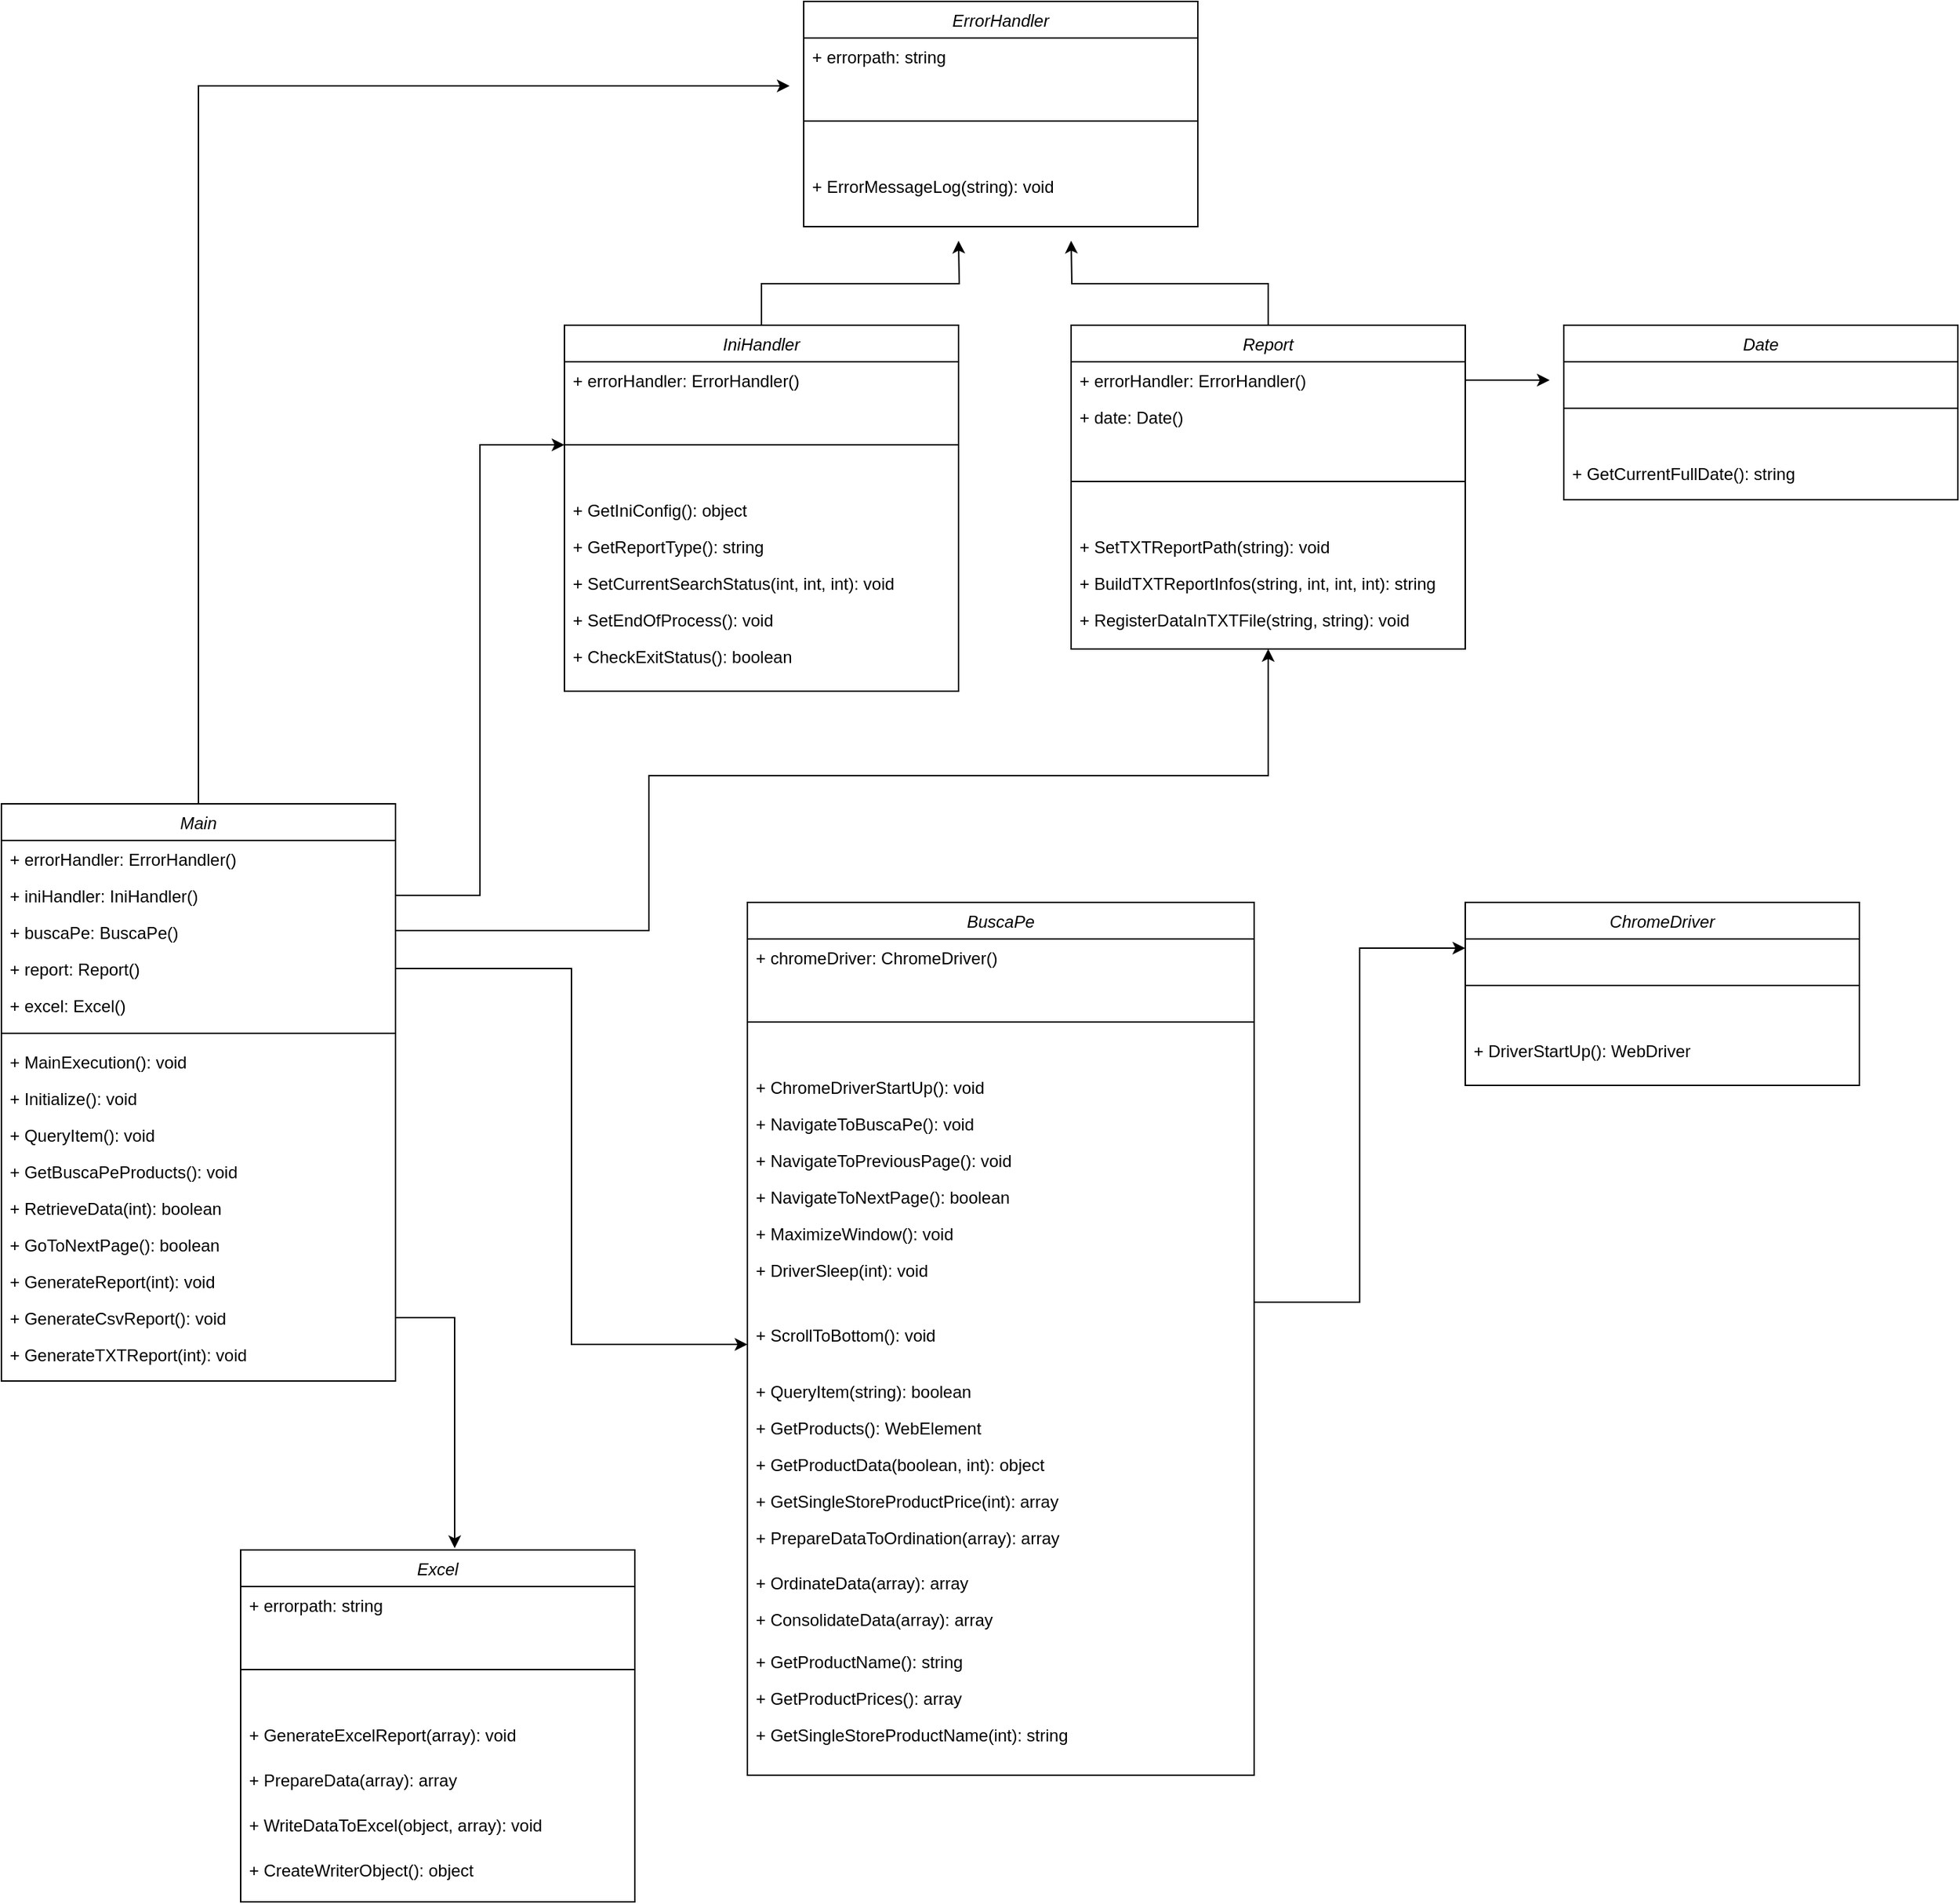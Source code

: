 <mxfile version="13.1.9" type="device"><diagram id="C5RBs43oDa-KdzZeNtuy" name="Page-1"><mxGraphModel dx="2595" dy="2619" grid="1" gridSize="10" guides="1" tooltips="1" connect="1" arrows="1" fold="1" page="1" pageScale="1" pageWidth="827" pageHeight="1169" math="0" shadow="0"><root><mxCell id="WIyWlLk6GJQsqaUBKTNV-0"/><mxCell id="WIyWlLk6GJQsqaUBKTNV-1" parent="WIyWlLk6GJQsqaUBKTNV-0"/><mxCell id="MQsZaG9C1aHWsc1k3Ejh-98" style="edgeStyle=orthogonalEdgeStyle;rounded=0;orthogonalLoop=1;jettySize=auto;html=1;" edge="1" parent="WIyWlLk6GJQsqaUBKTNV-1" source="zkfFHV4jXpPFQw0GAbJ--0"><mxGeometry relative="1" as="geometry"><mxPoint x="580" y="-420" as="targetPoint"/><Array as="points"><mxPoint x="160" y="-420"/></Array></mxGeometry></mxCell><mxCell id="zkfFHV4jXpPFQw0GAbJ--0" value="Main" style="swimlane;fontStyle=2;align=center;verticalAlign=top;childLayout=stackLayout;horizontal=1;startSize=26;horizontalStack=0;resizeParent=1;resizeLast=0;collapsible=1;marginBottom=0;rounded=0;shadow=0;strokeWidth=1;" parent="WIyWlLk6GJQsqaUBKTNV-1" vertex="1"><mxGeometry x="20" y="90" width="280" height="410" as="geometry"><mxRectangle x="20" y="90" width="160" height="26" as="alternateBounds"/></mxGeometry></mxCell><mxCell id="zkfFHV4jXpPFQw0GAbJ--1" value="+ errorHandler: ErrorHandler()" style="text;align=left;verticalAlign=top;spacingLeft=4;spacingRight=4;overflow=hidden;rotatable=0;points=[[0,0.5],[1,0.5]];portConstraint=eastwest;" parent="zkfFHV4jXpPFQw0GAbJ--0" vertex="1"><mxGeometry y="26" width="280" height="26" as="geometry"/></mxCell><mxCell id="zkfFHV4jXpPFQw0GAbJ--2" value="+ iniHandler: IniHandler()" style="text;align=left;verticalAlign=top;spacingLeft=4;spacingRight=4;overflow=hidden;rotatable=0;points=[[0,0.5],[1,0.5]];portConstraint=eastwest;rounded=0;shadow=0;html=0;" parent="zkfFHV4jXpPFQw0GAbJ--0" vertex="1"><mxGeometry y="52" width="280" height="26" as="geometry"/></mxCell><mxCell id="zkfFHV4jXpPFQw0GAbJ--3" value="+ buscaPe: BuscaPe()" style="text;align=left;verticalAlign=top;spacingLeft=4;spacingRight=4;overflow=hidden;rotatable=0;points=[[0,0.5],[1,0.5]];portConstraint=eastwest;rounded=0;shadow=0;html=0;" parent="zkfFHV4jXpPFQw0GAbJ--0" vertex="1"><mxGeometry y="78" width="280" height="26" as="geometry"/></mxCell><mxCell id="MQsZaG9C1aHWsc1k3Ejh-3" value="+ report: Report()" style="text;align=left;verticalAlign=top;spacingLeft=4;spacingRight=4;overflow=hidden;rotatable=0;points=[[0,0.5],[1,0.5]];portConstraint=eastwest;rounded=0;shadow=0;html=0;" vertex="1" parent="zkfFHV4jXpPFQw0GAbJ--0"><mxGeometry y="104" width="280" height="26" as="geometry"/></mxCell><mxCell id="zkfFHV4jXpPFQw0GAbJ--4" value="" style="line;html=1;strokeWidth=1;align=left;verticalAlign=middle;spacingTop=-1;spacingLeft=3;spacingRight=3;rotatable=0;labelPosition=right;points=[];portConstraint=eastwest;" parent="zkfFHV4jXpPFQw0GAbJ--0" vertex="1"><mxGeometry y="130" width="280" height="66" as="geometry"/></mxCell><mxCell id="MQsZaG9C1aHWsc1k3Ejh-12" value="+ Initialize(): void" style="text;align=left;verticalAlign=top;spacingLeft=4;spacingRight=4;overflow=hidden;rotatable=0;points=[[0,0.5],[1,0.5]];portConstraint=eastwest;rounded=0;shadow=0;html=0;" vertex="1" parent="zkfFHV4jXpPFQw0GAbJ--0"><mxGeometry y="196" width="280" height="26" as="geometry"/></mxCell><mxCell id="MQsZaG9C1aHWsc1k3Ejh-13" value="+ QueryItem(): void" style="text;align=left;verticalAlign=top;spacingLeft=4;spacingRight=4;overflow=hidden;rotatable=0;points=[[0,0.5],[1,0.5]];portConstraint=eastwest;rounded=0;shadow=0;html=0;" vertex="1" parent="zkfFHV4jXpPFQw0GAbJ--0"><mxGeometry y="222" width="280" height="26" as="geometry"/></mxCell><mxCell id="MQsZaG9C1aHWsc1k3Ejh-14" value="+ GetBuscaPeProducts(): void" style="text;align=left;verticalAlign=top;spacingLeft=4;spacingRight=4;overflow=hidden;rotatable=0;points=[[0,0.5],[1,0.5]];portConstraint=eastwest;rounded=0;shadow=0;html=0;" vertex="1" parent="zkfFHV4jXpPFQw0GAbJ--0"><mxGeometry y="248" width="280" height="26" as="geometry"/></mxCell><mxCell id="MQsZaG9C1aHWsc1k3Ejh-16" value="+ RetrieveData(int): boolean" style="text;align=left;verticalAlign=top;spacingLeft=4;spacingRight=4;overflow=hidden;rotatable=0;points=[[0,0.5],[1,0.5]];portConstraint=eastwest;rounded=0;shadow=0;html=0;" vertex="1" parent="zkfFHV4jXpPFQw0GAbJ--0"><mxGeometry y="274" width="280" height="26" as="geometry"/></mxCell><mxCell id="MQsZaG9C1aHWsc1k3Ejh-17" value="+ GoToNextPage(): boolean" style="text;align=left;verticalAlign=top;spacingLeft=4;spacingRight=4;overflow=hidden;rotatable=0;points=[[0,0.5],[1,0.5]];portConstraint=eastwest;rounded=0;shadow=0;html=0;" vertex="1" parent="zkfFHV4jXpPFQw0GAbJ--0"><mxGeometry y="300" width="280" height="26" as="geometry"/></mxCell><mxCell id="MQsZaG9C1aHWsc1k3Ejh-19" value="+ GenerateReport(int): void" style="text;align=left;verticalAlign=top;spacingLeft=4;spacingRight=4;overflow=hidden;rotatable=0;points=[[0,0.5],[1,0.5]];portConstraint=eastwest;rounded=0;shadow=0;html=0;" vertex="1" parent="zkfFHV4jXpPFQw0GAbJ--0"><mxGeometry y="326" width="280" height="26" as="geometry"/></mxCell><mxCell id="MQsZaG9C1aHWsc1k3Ejh-20" value="+ GenerateCsvReport(): void" style="text;align=left;verticalAlign=top;spacingLeft=4;spacingRight=4;overflow=hidden;rotatable=0;points=[[0,0.5],[1,0.5]];portConstraint=eastwest;rounded=0;shadow=0;html=0;" vertex="1" parent="zkfFHV4jXpPFQw0GAbJ--0"><mxGeometry y="352" width="280" height="26" as="geometry"/></mxCell><mxCell id="MQsZaG9C1aHWsc1k3Ejh-21" value="+ GenerateTXTReport(int): void" style="text;align=left;verticalAlign=top;spacingLeft=4;spacingRight=4;overflow=hidden;rotatable=0;points=[[0,0.5],[1,0.5]];portConstraint=eastwest;rounded=0;shadow=0;html=0;" vertex="1" parent="zkfFHV4jXpPFQw0GAbJ--0"><mxGeometry y="378" width="280" height="26" as="geometry"/></mxCell><mxCell id="MQsZaG9C1aHWsc1k3Ejh-4" value="+ excel: Excel()" style="text;align=left;verticalAlign=top;spacingLeft=4;spacingRight=4;overflow=hidden;rotatable=0;points=[[0,0.5],[1,0.5]];portConstraint=eastwest;rounded=0;shadow=0;html=0;" vertex="1" parent="WIyWlLk6GJQsqaUBKTNV-1"><mxGeometry x="20" y="220" width="220" height="26" as="geometry"/></mxCell><mxCell id="MQsZaG9C1aHWsc1k3Ejh-5" value="+ MainExecution(): void" style="text;align=left;verticalAlign=top;spacingLeft=4;spacingRight=4;overflow=hidden;rotatable=0;points=[[0,0.5],[1,0.5]];portConstraint=eastwest;rounded=0;shadow=0;html=0;" vertex="1" parent="WIyWlLk6GJQsqaUBKTNV-1"><mxGeometry x="20" y="260" width="220" height="26" as="geometry"/></mxCell><mxCell id="MQsZaG9C1aHWsc1k3Ejh-72" value="+ OrdinateData(array): array" style="text;align=left;verticalAlign=top;spacingLeft=4;spacingRight=4;overflow=hidden;rotatable=0;points=[[0,0.5],[1,0.5]];portConstraint=eastwest;rounded=0;shadow=0;html=0;" vertex="1" parent="WIyWlLk6GJQsqaUBKTNV-1"><mxGeometry x="550" y="630" width="360" height="26" as="geometry"/></mxCell><mxCell id="MQsZaG9C1aHWsc1k3Ejh-76" value="+ GetSingleStoreProductPrice(int): array" style="text;align=left;verticalAlign=top;spacingLeft=4;spacingRight=4;overflow=hidden;rotatable=0;points=[[0,0.5],[1,0.5]];portConstraint=eastwest;rounded=0;shadow=0;html=0;" vertex="1" parent="WIyWlLk6GJQsqaUBKTNV-1"><mxGeometry x="550" y="572" width="360" height="26" as="geometry"/></mxCell><mxCell id="MQsZaG9C1aHWsc1k3Ejh-77" value="+ PrepareDataToOrdination(array): array" style="text;align=left;verticalAlign=top;spacingLeft=4;spacingRight=4;overflow=hidden;rotatable=0;points=[[0,0.5],[1,0.5]];portConstraint=eastwest;rounded=0;shadow=0;html=0;" vertex="1" parent="WIyWlLk6GJQsqaUBKTNV-1"><mxGeometry x="550" y="598" width="360" height="26" as="geometry"/></mxCell><mxCell id="MQsZaG9C1aHWsc1k3Ejh-79" value="+ ConsolidateData(array): array" style="text;align=left;verticalAlign=top;spacingLeft=4;spacingRight=4;overflow=hidden;rotatable=0;points=[[0,0.5],[1,0.5]];portConstraint=eastwest;rounded=0;shadow=0;html=0;" vertex="1" parent="WIyWlLk6GJQsqaUBKTNV-1"><mxGeometry x="550" y="656" width="360" height="26" as="geometry"/></mxCell><mxCell id="MQsZaG9C1aHWsc1k3Ejh-99" style="edgeStyle=orthogonalEdgeStyle;rounded=0;orthogonalLoop=1;jettySize=auto;html=1;" edge="1" parent="WIyWlLk6GJQsqaUBKTNV-1" source="MQsZaG9C1aHWsc1k3Ejh-36"><mxGeometry relative="1" as="geometry"><mxPoint x="700" y="-310" as="targetPoint"/></mxGeometry></mxCell><mxCell id="MQsZaG9C1aHWsc1k3Ejh-36" value="IniHandler" style="swimlane;fontStyle=2;align=center;verticalAlign=top;childLayout=stackLayout;horizontal=1;startSize=26;horizontalStack=0;resizeParent=1;resizeLast=0;collapsible=1;marginBottom=0;rounded=0;shadow=0;strokeWidth=1;" vertex="1" parent="WIyWlLk6GJQsqaUBKTNV-1"><mxGeometry x="420" y="-250" width="280" height="260" as="geometry"><mxRectangle x="20" y="90" width="160" height="26" as="alternateBounds"/></mxGeometry></mxCell><mxCell id="MQsZaG9C1aHWsc1k3Ejh-37" value="+ errorHandler: ErrorHandler()" style="text;align=left;verticalAlign=top;spacingLeft=4;spacingRight=4;overflow=hidden;rotatable=0;points=[[0,0.5],[1,0.5]];portConstraint=eastwest;" vertex="1" parent="MQsZaG9C1aHWsc1k3Ejh-36"><mxGeometry y="26" width="280" height="26" as="geometry"/></mxCell><mxCell id="MQsZaG9C1aHWsc1k3Ejh-38" value="" style="line;html=1;strokeWidth=1;align=left;verticalAlign=middle;spacingTop=-1;spacingLeft=3;spacingRight=3;rotatable=0;labelPosition=right;points=[];portConstraint=eastwest;" vertex="1" parent="MQsZaG9C1aHWsc1k3Ejh-36"><mxGeometry y="52" width="280" height="66" as="geometry"/></mxCell><mxCell id="MQsZaG9C1aHWsc1k3Ejh-39" value="+ GetIniConfig(): object" style="text;align=left;verticalAlign=top;spacingLeft=4;spacingRight=4;overflow=hidden;rotatable=0;points=[[0,0.5],[1,0.5]];portConstraint=eastwest;rounded=0;shadow=0;html=0;" vertex="1" parent="MQsZaG9C1aHWsc1k3Ejh-36"><mxGeometry y="118" width="280" height="26" as="geometry"/></mxCell><mxCell id="MQsZaG9C1aHWsc1k3Ejh-40" value="+ GetReportType(): string" style="text;align=left;verticalAlign=top;spacingLeft=4;spacingRight=4;overflow=hidden;rotatable=0;points=[[0,0.5],[1,0.5]];portConstraint=eastwest;rounded=0;shadow=0;html=0;" vertex="1" parent="MQsZaG9C1aHWsc1k3Ejh-36"><mxGeometry y="144" width="280" height="26" as="geometry"/></mxCell><mxCell id="MQsZaG9C1aHWsc1k3Ejh-41" value="+ SetCurrentSearchStatus(int, int, int): void" style="text;align=left;verticalAlign=top;spacingLeft=4;spacingRight=4;overflow=hidden;rotatable=0;points=[[0,0.5],[1,0.5]];portConstraint=eastwest;rounded=0;shadow=0;html=0;" vertex="1" parent="MQsZaG9C1aHWsc1k3Ejh-36"><mxGeometry y="170" width="280" height="26" as="geometry"/></mxCell><mxCell id="MQsZaG9C1aHWsc1k3Ejh-43" value="+ SetEndOfProcess(): void" style="text;align=left;verticalAlign=top;spacingLeft=4;spacingRight=4;overflow=hidden;rotatable=0;points=[[0,0.5],[1,0.5]];portConstraint=eastwest;rounded=0;shadow=0;html=0;" vertex="1" parent="MQsZaG9C1aHWsc1k3Ejh-36"><mxGeometry y="196" width="280" height="26" as="geometry"/></mxCell><mxCell id="MQsZaG9C1aHWsc1k3Ejh-42" value="+ CheckExitStatus(): boolean" style="text;align=left;verticalAlign=top;spacingLeft=4;spacingRight=4;overflow=hidden;rotatable=0;points=[[0,0.5],[1,0.5]];portConstraint=eastwest;rounded=0;shadow=0;html=0;" vertex="1" parent="MQsZaG9C1aHWsc1k3Ejh-36"><mxGeometry y="222" width="280" height="26" as="geometry"/></mxCell><mxCell id="MQsZaG9C1aHWsc1k3Ejh-22" value="ErrorHandler" style="swimlane;fontStyle=2;align=center;verticalAlign=top;childLayout=stackLayout;horizontal=1;startSize=26;horizontalStack=0;resizeParent=1;resizeLast=0;collapsible=1;marginBottom=0;rounded=0;shadow=0;strokeWidth=1;" vertex="1" parent="WIyWlLk6GJQsqaUBKTNV-1"><mxGeometry x="590" y="-480" width="280" height="160" as="geometry"><mxRectangle x="20" y="90" width="160" height="26" as="alternateBounds"/></mxGeometry></mxCell><mxCell id="MQsZaG9C1aHWsc1k3Ejh-23" value="+ errorpath: string" style="text;align=left;verticalAlign=top;spacingLeft=4;spacingRight=4;overflow=hidden;rotatable=0;points=[[0,0.5],[1,0.5]];portConstraint=eastwest;" vertex="1" parent="MQsZaG9C1aHWsc1k3Ejh-22"><mxGeometry y="26" width="280" height="26" as="geometry"/></mxCell><mxCell id="MQsZaG9C1aHWsc1k3Ejh-27" value="" style="line;html=1;strokeWidth=1;align=left;verticalAlign=middle;spacingTop=-1;spacingLeft=3;spacingRight=3;rotatable=0;labelPosition=right;points=[];portConstraint=eastwest;" vertex="1" parent="MQsZaG9C1aHWsc1k3Ejh-22"><mxGeometry y="52" width="280" height="66" as="geometry"/></mxCell><mxCell id="MQsZaG9C1aHWsc1k3Ejh-28" value="+ ErrorMessageLog(string): void" style="text;align=left;verticalAlign=top;spacingLeft=4;spacingRight=4;overflow=hidden;rotatable=0;points=[[0,0.5],[1,0.5]];portConstraint=eastwest;rounded=0;shadow=0;html=0;" vertex="1" parent="MQsZaG9C1aHWsc1k3Ejh-22"><mxGeometry y="118" width="280" height="26" as="geometry"/></mxCell><mxCell id="MQsZaG9C1aHWsc1k3Ejh-60" value="BuscaPe" style="swimlane;fontStyle=2;align=center;verticalAlign=top;childLayout=stackLayout;horizontal=1;startSize=26;horizontalStack=0;resizeParent=1;resizeLast=0;collapsible=1;marginBottom=0;rounded=0;shadow=0;strokeWidth=1;" vertex="1" parent="WIyWlLk6GJQsqaUBKTNV-1"><mxGeometry x="550" y="160" width="360" height="620" as="geometry"><mxRectangle x="20" y="90" width="160" height="26" as="alternateBounds"/></mxGeometry></mxCell><mxCell id="MQsZaG9C1aHWsc1k3Ejh-61" value="+ chromeDriver: ChromeDriver()" style="text;align=left;verticalAlign=top;spacingLeft=4;spacingRight=4;overflow=hidden;rotatable=0;points=[[0,0.5],[1,0.5]];portConstraint=eastwest;" vertex="1" parent="MQsZaG9C1aHWsc1k3Ejh-60"><mxGeometry y="26" width="360" height="26" as="geometry"/></mxCell><mxCell id="MQsZaG9C1aHWsc1k3Ejh-62" value="" style="line;html=1;strokeWidth=1;align=left;verticalAlign=middle;spacingTop=-1;spacingLeft=3;spacingRight=3;rotatable=0;labelPosition=right;points=[];portConstraint=eastwest;" vertex="1" parent="MQsZaG9C1aHWsc1k3Ejh-60"><mxGeometry y="52" width="360" height="66" as="geometry"/></mxCell><mxCell id="MQsZaG9C1aHWsc1k3Ejh-63" value="+ ChromeDriverStartUp(): void" style="text;align=left;verticalAlign=top;spacingLeft=4;spacingRight=4;overflow=hidden;rotatable=0;points=[[0,0.5],[1,0.5]];portConstraint=eastwest;rounded=0;shadow=0;html=0;" vertex="1" parent="MQsZaG9C1aHWsc1k3Ejh-60"><mxGeometry y="118" width="360" height="26" as="geometry"/></mxCell><mxCell id="MQsZaG9C1aHWsc1k3Ejh-64" value="+ NavigateToBuscaPe(): void" style="text;align=left;verticalAlign=top;spacingLeft=4;spacingRight=4;overflow=hidden;rotatable=0;points=[[0,0.5],[1,0.5]];portConstraint=eastwest;rounded=0;shadow=0;html=0;" vertex="1" parent="MQsZaG9C1aHWsc1k3Ejh-60"><mxGeometry y="144" width="360" height="26" as="geometry"/></mxCell><mxCell id="MQsZaG9C1aHWsc1k3Ejh-65" value="+ NavigateToPreviousPage(): void" style="text;align=left;verticalAlign=top;spacingLeft=4;spacingRight=4;overflow=hidden;rotatable=0;points=[[0,0.5],[1,0.5]];portConstraint=eastwest;rounded=0;shadow=0;html=0;" vertex="1" parent="MQsZaG9C1aHWsc1k3Ejh-60"><mxGeometry y="170" width="360" height="26" as="geometry"/></mxCell><mxCell id="MQsZaG9C1aHWsc1k3Ejh-66" value="+ NavigateToNextPage(): boolean" style="text;align=left;verticalAlign=top;spacingLeft=4;spacingRight=4;overflow=hidden;rotatable=0;points=[[0,0.5],[1,0.5]];portConstraint=eastwest;rounded=0;shadow=0;html=0;" vertex="1" parent="MQsZaG9C1aHWsc1k3Ejh-60"><mxGeometry y="196" width="360" height="26" as="geometry"/></mxCell><mxCell id="MQsZaG9C1aHWsc1k3Ejh-67" value="+ MaximizeWindow(): void" style="text;align=left;verticalAlign=top;spacingLeft=4;spacingRight=4;overflow=hidden;rotatable=0;points=[[0,0.5],[1,0.5]];portConstraint=eastwest;rounded=0;shadow=0;html=0;" vertex="1" parent="MQsZaG9C1aHWsc1k3Ejh-60"><mxGeometry y="222" width="360" height="26" as="geometry"/></mxCell><mxCell id="MQsZaG9C1aHWsc1k3Ejh-68" value="+ DriverSleep(int): void" style="text;align=left;verticalAlign=top;spacingLeft=4;spacingRight=4;overflow=hidden;rotatable=0;points=[[0,0.5],[1,0.5]];portConstraint=eastwest;rounded=0;shadow=0;html=0;" vertex="1" parent="MQsZaG9C1aHWsc1k3Ejh-60"><mxGeometry y="248" width="360" height="26" as="geometry"/></mxCell><mxCell id="MQsZaG9C1aHWsc1k3Ejh-69" value="&lt;span style=&quot;color: rgba(0 , 0 , 0 , 0) ; font-family: monospace ; font-size: 0px&quot;&gt;%3CmxGraphModel%3E%3Croot%3E%3CmxCell%20id%3D%220%22%2F%3E%3CmxCell%20id%3D%221%22%20parent%3D%220%22%2F%3E%3CmxCell%20id%3D%222%22%20value%3D%22%2B%20CheckExitStatus()%3A%20boolean%22%20style%3D%22text%3Balign%3Dleft%3BverticalAlign%3Dtop%3BspacingLeft%3D4%3BspacingRight%3D4%3Boverflow%3Dhidden%3Brotatable%3D0%3Bpoints%3D%5B%5B0%2C0.5%5D%2C%5B1%2C0.5%5D%5D%3BportConstraint%3Deastwest%3Brounded%3D0%3Bshadow%3D0%3Bhtml%3D0%3B%22%20vertex%3D%221%22%20parent%3D%221%22%3E%3CmxGeometry%20x%3D%22570%22%20y%3D%22302%22%20width%3D%22360%22%20height%3D%2226%22%20as%3D%22geometry%22%2F%3E%3C%2FmxCell%3E%3C%2Froot%3E%3C%2FmxGraphModel%3E&lt;/span&gt;" style="text;html=1;align=center;verticalAlign=middle;resizable=0;points=[];autosize=1;" vertex="1" parent="MQsZaG9C1aHWsc1k3Ejh-60"><mxGeometry y="274" width="360" height="20" as="geometry"/></mxCell><mxCell id="MQsZaG9C1aHWsc1k3Ejh-74" value="+ ScrollToBottom(): void" style="text;align=left;verticalAlign=top;spacingLeft=4;spacingRight=4;overflow=hidden;rotatable=0;points=[[0,0.5],[1,0.5]];portConstraint=eastwest;rounded=0;shadow=0;html=0;" vertex="1" parent="MQsZaG9C1aHWsc1k3Ejh-60"><mxGeometry y="294" width="360" height="40" as="geometry"/></mxCell><mxCell id="MQsZaG9C1aHWsc1k3Ejh-75" value="+ QueryItem(string): boolean" style="text;align=left;verticalAlign=top;spacingLeft=4;spacingRight=4;overflow=hidden;rotatable=0;points=[[0,0.5],[1,0.5]];portConstraint=eastwest;rounded=0;shadow=0;html=0;" vertex="1" parent="MQsZaG9C1aHWsc1k3Ejh-60"><mxGeometry y="334" width="360" height="26" as="geometry"/></mxCell><mxCell id="MQsZaG9C1aHWsc1k3Ejh-70" value="+ GetProducts(): WebElement" style="text;align=left;verticalAlign=top;spacingLeft=4;spacingRight=4;overflow=hidden;rotatable=0;points=[[0,0.5],[1,0.5]];portConstraint=eastwest;rounded=0;shadow=0;html=0;" vertex="1" parent="MQsZaG9C1aHWsc1k3Ejh-60"><mxGeometry y="360" width="360" height="26" as="geometry"/></mxCell><mxCell id="MQsZaG9C1aHWsc1k3Ejh-78" value="+ GetProductData(boolean, int): object" style="text;align=left;verticalAlign=top;spacingLeft=4;spacingRight=4;overflow=hidden;rotatable=0;points=[[0,0.5],[1,0.5]];portConstraint=eastwest;rounded=0;shadow=0;html=0;" vertex="1" parent="MQsZaG9C1aHWsc1k3Ejh-60"><mxGeometry y="386" width="360" height="26" as="geometry"/></mxCell><mxCell id="MQsZaG9C1aHWsc1k3Ejh-53" value="Date" style="swimlane;fontStyle=2;align=center;verticalAlign=top;childLayout=stackLayout;horizontal=1;startSize=26;horizontalStack=0;resizeParent=1;resizeLast=0;collapsible=1;marginBottom=0;rounded=0;shadow=0;strokeWidth=1;" vertex="1" parent="WIyWlLk6GJQsqaUBKTNV-1"><mxGeometry x="1130" y="-250" width="280" height="124" as="geometry"><mxRectangle x="20" y="90" width="160" height="26" as="alternateBounds"/></mxGeometry></mxCell><mxCell id="MQsZaG9C1aHWsc1k3Ejh-56" value="" style="line;html=1;strokeWidth=1;align=left;verticalAlign=middle;spacingTop=-1;spacingLeft=3;spacingRight=3;rotatable=0;labelPosition=right;points=[];portConstraint=eastwest;" vertex="1" parent="MQsZaG9C1aHWsc1k3Ejh-53"><mxGeometry y="26" width="280" height="66" as="geometry"/></mxCell><mxCell id="MQsZaG9C1aHWsc1k3Ejh-57" value="+ GetCurrentFullDate(): string" style="text;align=left;verticalAlign=top;spacingLeft=4;spacingRight=4;overflow=hidden;rotatable=0;points=[[0,0.5],[1,0.5]];portConstraint=eastwest;rounded=0;shadow=0;html=0;" vertex="1" parent="MQsZaG9C1aHWsc1k3Ejh-53"><mxGeometry y="92" width="280" height="26" as="geometry"/></mxCell><mxCell id="MQsZaG9C1aHWsc1k3Ejh-100" style="edgeStyle=orthogonalEdgeStyle;rounded=0;orthogonalLoop=1;jettySize=auto;html=1;" edge="1" parent="WIyWlLk6GJQsqaUBKTNV-1" source="MQsZaG9C1aHWsc1k3Ejh-44"><mxGeometry relative="1" as="geometry"><mxPoint x="780" y="-310" as="targetPoint"/></mxGeometry></mxCell><mxCell id="MQsZaG9C1aHWsc1k3Ejh-44" value="Report" style="swimlane;fontStyle=2;align=center;verticalAlign=top;childLayout=stackLayout;horizontal=1;startSize=26;horizontalStack=0;resizeParent=1;resizeLast=0;collapsible=1;marginBottom=0;rounded=0;shadow=0;strokeWidth=1;" vertex="1" parent="WIyWlLk6GJQsqaUBKTNV-1"><mxGeometry x="780" y="-250" width="280" height="230" as="geometry"><mxRectangle x="20" y="90" width="160" height="26" as="alternateBounds"/></mxGeometry></mxCell><mxCell id="MQsZaG9C1aHWsc1k3Ejh-45" value="+ errorHandler: ErrorHandler()" style="text;align=left;verticalAlign=top;spacingLeft=4;spacingRight=4;overflow=hidden;rotatable=0;points=[[0,0.5],[1,0.5]];portConstraint=eastwest;" vertex="1" parent="MQsZaG9C1aHWsc1k3Ejh-44"><mxGeometry y="26" width="280" height="26" as="geometry"/></mxCell><mxCell id="MQsZaG9C1aHWsc1k3Ejh-52" value="+ date: Date()" style="text;align=left;verticalAlign=top;spacingLeft=4;spacingRight=4;overflow=hidden;rotatable=0;points=[[0,0.5],[1,0.5]];portConstraint=eastwest;" vertex="1" parent="MQsZaG9C1aHWsc1k3Ejh-44"><mxGeometry y="52" width="280" height="26" as="geometry"/></mxCell><mxCell id="MQsZaG9C1aHWsc1k3Ejh-46" value="" style="line;html=1;strokeWidth=1;align=left;verticalAlign=middle;spacingTop=-1;spacingLeft=3;spacingRight=3;rotatable=0;labelPosition=right;points=[];portConstraint=eastwest;" vertex="1" parent="MQsZaG9C1aHWsc1k3Ejh-44"><mxGeometry y="78" width="280" height="66" as="geometry"/></mxCell><mxCell id="MQsZaG9C1aHWsc1k3Ejh-47" value="+ SetTXTReportPath(string): void" style="text;align=left;verticalAlign=top;spacingLeft=4;spacingRight=4;overflow=hidden;rotatable=0;points=[[0,0.5],[1,0.5]];portConstraint=eastwest;rounded=0;shadow=0;html=0;" vertex="1" parent="MQsZaG9C1aHWsc1k3Ejh-44"><mxGeometry y="144" width="280" height="26" as="geometry"/></mxCell><mxCell id="MQsZaG9C1aHWsc1k3Ejh-48" value="+ BuildTXTReportInfos(string, int, int, int): string" style="text;align=left;verticalAlign=top;spacingLeft=4;spacingRight=4;overflow=hidden;rotatable=0;points=[[0,0.5],[1,0.5]];portConstraint=eastwest;rounded=0;shadow=0;html=0;" vertex="1" parent="MQsZaG9C1aHWsc1k3Ejh-44"><mxGeometry y="170" width="280" height="26" as="geometry"/></mxCell><mxCell id="MQsZaG9C1aHWsc1k3Ejh-49" value="+ RegisterDataInTXTFile(string, string): void" style="text;align=left;verticalAlign=top;spacingLeft=4;spacingRight=4;overflow=hidden;rotatable=0;points=[[0,0.5],[1,0.5]];portConstraint=eastwest;rounded=0;shadow=0;html=0;" vertex="1" parent="MQsZaG9C1aHWsc1k3Ejh-44"><mxGeometry y="196" width="280" height="26" as="geometry"/></mxCell><mxCell id="MQsZaG9C1aHWsc1k3Ejh-82" value="ChromeDriver" style="swimlane;fontStyle=2;align=center;verticalAlign=top;childLayout=stackLayout;horizontal=1;startSize=26;horizontalStack=0;resizeParent=1;resizeLast=0;collapsible=1;marginBottom=0;rounded=0;shadow=0;strokeWidth=1;" vertex="1" parent="WIyWlLk6GJQsqaUBKTNV-1"><mxGeometry x="1060" y="160" width="280" height="130" as="geometry"><mxRectangle x="20" y="90" width="160" height="26" as="alternateBounds"/></mxGeometry></mxCell><mxCell id="MQsZaG9C1aHWsc1k3Ejh-85" value="" style="line;html=1;strokeWidth=1;align=left;verticalAlign=middle;spacingTop=-1;spacingLeft=3;spacingRight=3;rotatable=0;labelPosition=right;points=[];portConstraint=eastwest;" vertex="1" parent="MQsZaG9C1aHWsc1k3Ejh-82"><mxGeometry y="26" width="280" height="66" as="geometry"/></mxCell><mxCell id="MQsZaG9C1aHWsc1k3Ejh-86" value="+ DriverStartUp(): WebDriver" style="text;align=left;verticalAlign=top;spacingLeft=4;spacingRight=4;overflow=hidden;rotatable=0;points=[[0,0.5],[1,0.5]];portConstraint=eastwest;rounded=0;shadow=0;html=0;" vertex="1" parent="MQsZaG9C1aHWsc1k3Ejh-82"><mxGeometry y="92" width="280" height="26" as="geometry"/></mxCell><mxCell id="MQsZaG9C1aHWsc1k3Ejh-89" value="Excel" style="swimlane;fontStyle=2;align=center;verticalAlign=top;childLayout=stackLayout;horizontal=1;startSize=26;horizontalStack=0;resizeParent=1;resizeLast=0;collapsible=1;marginBottom=0;rounded=0;shadow=0;strokeWidth=1;" vertex="1" parent="WIyWlLk6GJQsqaUBKTNV-1"><mxGeometry x="190" y="620" width="280" height="250" as="geometry"><mxRectangle x="20" y="90" width="160" height="26" as="alternateBounds"/></mxGeometry></mxCell><mxCell id="MQsZaG9C1aHWsc1k3Ejh-90" value="+ errorpath: string" style="text;align=left;verticalAlign=top;spacingLeft=4;spacingRight=4;overflow=hidden;rotatable=0;points=[[0,0.5],[1,0.5]];portConstraint=eastwest;" vertex="1" parent="MQsZaG9C1aHWsc1k3Ejh-89"><mxGeometry y="26" width="280" height="26" as="geometry"/></mxCell><mxCell id="MQsZaG9C1aHWsc1k3Ejh-91" value="" style="line;html=1;strokeWidth=1;align=left;verticalAlign=middle;spacingTop=-1;spacingLeft=3;spacingRight=3;rotatable=0;labelPosition=right;points=[];portConstraint=eastwest;" vertex="1" parent="MQsZaG9C1aHWsc1k3Ejh-89"><mxGeometry y="52" width="280" height="66" as="geometry"/></mxCell><mxCell id="MQsZaG9C1aHWsc1k3Ejh-92" value="+ GenerateExcelReport(array): void" style="text;align=left;verticalAlign=top;spacingLeft=4;spacingRight=4;overflow=hidden;rotatable=0;points=[[0,0.5],[1,0.5]];portConstraint=eastwest;rounded=0;shadow=0;html=0;" vertex="1" parent="MQsZaG9C1aHWsc1k3Ejh-89"><mxGeometry y="118" width="280" height="32" as="geometry"/></mxCell><mxCell id="MQsZaG9C1aHWsc1k3Ejh-94" value="+ PrepareData(array): array" style="text;align=left;verticalAlign=top;spacingLeft=4;spacingRight=4;overflow=hidden;rotatable=0;points=[[0,0.5],[1,0.5]];portConstraint=eastwest;rounded=0;shadow=0;html=0;" vertex="1" parent="MQsZaG9C1aHWsc1k3Ejh-89"><mxGeometry y="150" width="280" height="32" as="geometry"/></mxCell><mxCell id="MQsZaG9C1aHWsc1k3Ejh-93" value="+ WriteDataToExcel(object, array): void" style="text;align=left;verticalAlign=top;spacingLeft=4;spacingRight=4;overflow=hidden;rotatable=0;points=[[0,0.5],[1,0.5]];portConstraint=eastwest;rounded=0;shadow=0;html=0;" vertex="1" parent="MQsZaG9C1aHWsc1k3Ejh-89"><mxGeometry y="182" width="280" height="32" as="geometry"/></mxCell><mxCell id="MQsZaG9C1aHWsc1k3Ejh-96" value="+ CreateWriterObject(): object" style="text;align=left;verticalAlign=top;spacingLeft=4;spacingRight=4;overflow=hidden;rotatable=0;points=[[0,0.5],[1,0.5]];portConstraint=eastwest;rounded=0;shadow=0;html=0;" vertex="1" parent="MQsZaG9C1aHWsc1k3Ejh-89"><mxGeometry y="214" width="280" height="32" as="geometry"/></mxCell><mxCell id="MQsZaG9C1aHWsc1k3Ejh-71" value="+ GetProductName(): string" style="text;align=left;verticalAlign=top;spacingLeft=4;spacingRight=4;overflow=hidden;rotatable=0;points=[[0,0.5],[1,0.5]];portConstraint=eastwest;rounded=0;shadow=0;html=0;" vertex="1" parent="WIyWlLk6GJQsqaUBKTNV-1"><mxGeometry x="550" y="686" width="360" height="26" as="geometry"/></mxCell><mxCell id="MQsZaG9C1aHWsc1k3Ejh-80" value="+ GetProductPrices(): array" style="text;align=left;verticalAlign=top;spacingLeft=4;spacingRight=4;overflow=hidden;rotatable=0;points=[[0,0.5],[1,0.5]];portConstraint=eastwest;rounded=0;shadow=0;html=0;" vertex="1" parent="WIyWlLk6GJQsqaUBKTNV-1"><mxGeometry x="550" y="712" width="360" height="26" as="geometry"/></mxCell><mxCell id="MQsZaG9C1aHWsc1k3Ejh-81" value="+ GetSingleStoreProductName(int): string" style="text;align=left;verticalAlign=top;spacingLeft=4;spacingRight=4;overflow=hidden;rotatable=0;points=[[0,0.5],[1,0.5]];portConstraint=eastwest;rounded=0;shadow=0;html=0;" vertex="1" parent="WIyWlLk6GJQsqaUBKTNV-1"><mxGeometry x="550" y="738" width="360" height="26" as="geometry"/></mxCell><mxCell id="MQsZaG9C1aHWsc1k3Ejh-101" style="edgeStyle=orthogonalEdgeStyle;rounded=0;orthogonalLoop=1;jettySize=auto;html=1;" edge="1" parent="WIyWlLk6GJQsqaUBKTNV-1" source="MQsZaG9C1aHWsc1k3Ejh-45"><mxGeometry relative="1" as="geometry"><mxPoint x="1120" y="-211" as="targetPoint"/></mxGeometry></mxCell><mxCell id="MQsZaG9C1aHWsc1k3Ejh-102" style="edgeStyle=orthogonalEdgeStyle;rounded=0;orthogonalLoop=1;jettySize=auto;html=1;entryX=0;entryY=0.5;entryDx=0;entryDy=0;" edge="1" parent="WIyWlLk6GJQsqaUBKTNV-1" source="MQsZaG9C1aHWsc1k3Ejh-3" target="MQsZaG9C1aHWsc1k3Ejh-74"><mxGeometry relative="1" as="geometry"/></mxCell><mxCell id="MQsZaG9C1aHWsc1k3Ejh-103" style="edgeStyle=orthogonalEdgeStyle;rounded=0;orthogonalLoop=1;jettySize=auto;html=1;entryX=0;entryY=0.25;entryDx=0;entryDy=0;" edge="1" parent="WIyWlLk6GJQsqaUBKTNV-1" source="MQsZaG9C1aHWsc1k3Ejh-69" target="MQsZaG9C1aHWsc1k3Ejh-82"><mxGeometry relative="1" as="geometry"/></mxCell><mxCell id="MQsZaG9C1aHWsc1k3Ejh-104" style="edgeStyle=orthogonalEdgeStyle;rounded=0;orthogonalLoop=1;jettySize=auto;html=1;entryX=0.543;entryY=-0.005;entryDx=0;entryDy=0;entryPerimeter=0;" edge="1" parent="WIyWlLk6GJQsqaUBKTNV-1" source="MQsZaG9C1aHWsc1k3Ejh-20" target="MQsZaG9C1aHWsc1k3Ejh-89"><mxGeometry relative="1" as="geometry"/></mxCell><mxCell id="MQsZaG9C1aHWsc1k3Ejh-105" style="edgeStyle=orthogonalEdgeStyle;rounded=0;orthogonalLoop=1;jettySize=auto;html=1;" edge="1" parent="WIyWlLk6GJQsqaUBKTNV-1" source="zkfFHV4jXpPFQw0GAbJ--2" target="MQsZaG9C1aHWsc1k3Ejh-38"><mxGeometry relative="1" as="geometry"/></mxCell><mxCell id="MQsZaG9C1aHWsc1k3Ejh-107" style="edgeStyle=orthogonalEdgeStyle;rounded=0;orthogonalLoop=1;jettySize=auto;html=1;entryX=0.5;entryY=1;entryDx=0;entryDy=0;" edge="1" parent="WIyWlLk6GJQsqaUBKTNV-1" source="zkfFHV4jXpPFQw0GAbJ--3" target="MQsZaG9C1aHWsc1k3Ejh-44"><mxGeometry relative="1" as="geometry"><mxPoint x="920" y="60" as="targetPoint"/><Array as="points"><mxPoint x="480" y="180"/><mxPoint x="480" y="70"/><mxPoint x="920" y="70"/></Array></mxGeometry></mxCell></root></mxGraphModel></diagram></mxfile>